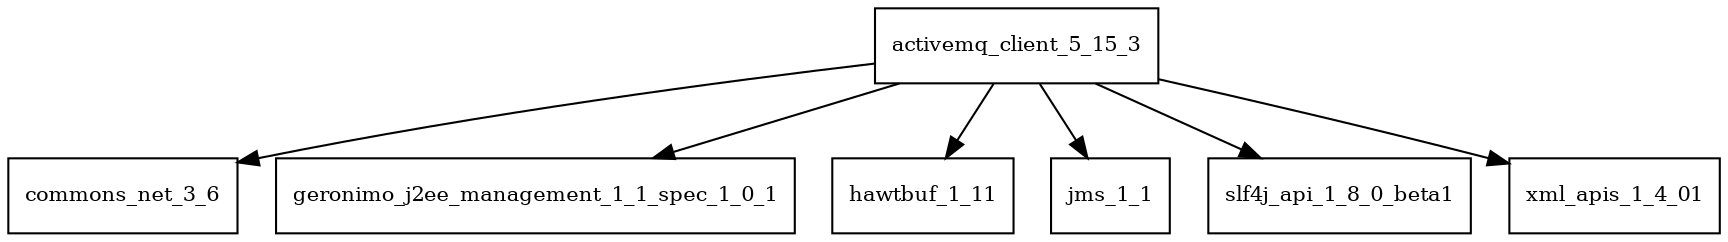 digraph activemq_client_5_15_3_dependencies {
  node [shape = box, fontsize=10.0];
  activemq_client_5_15_3 -> commons_net_3_6;
  activemq_client_5_15_3 -> geronimo_j2ee_management_1_1_spec_1_0_1;
  activemq_client_5_15_3 -> hawtbuf_1_11;
  activemq_client_5_15_3 -> jms_1_1;
  activemq_client_5_15_3 -> slf4j_api_1_8_0_beta1;
  activemq_client_5_15_3 -> xml_apis_1_4_01;
}
